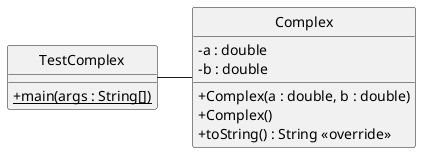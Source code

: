 @startuml
skinparam classAttributeIconSize 0
hide circle

class Complex {
 - a : double
 - b : double
 + Complex(a : double, b : double)
 + Complex()
 + toString() : String <<override>>
}

class TestComplex {
 + {static} main(args : String[])
}

TestComplex - Complex

@enduml
